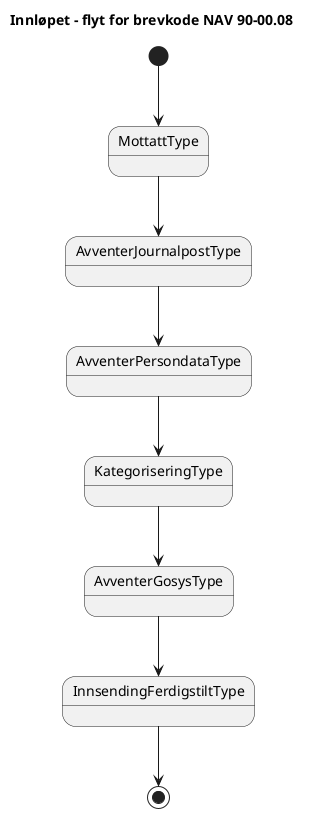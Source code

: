 @startuml
title 
Innløpet – flyt for brevkode NAV 90-00.08
end title           
[*]-->MottattType 
MottattType --> AvventerJournalpostType
AvventerJournalpostType --> AvventerPersondataType
AvventerPersondataType --> KategoriseringType
KategoriseringType --> AvventerGosysType
AvventerGosysType --> InnsendingFerdigstiltType
InnsendingFerdigstiltType--> [*]
@enduml